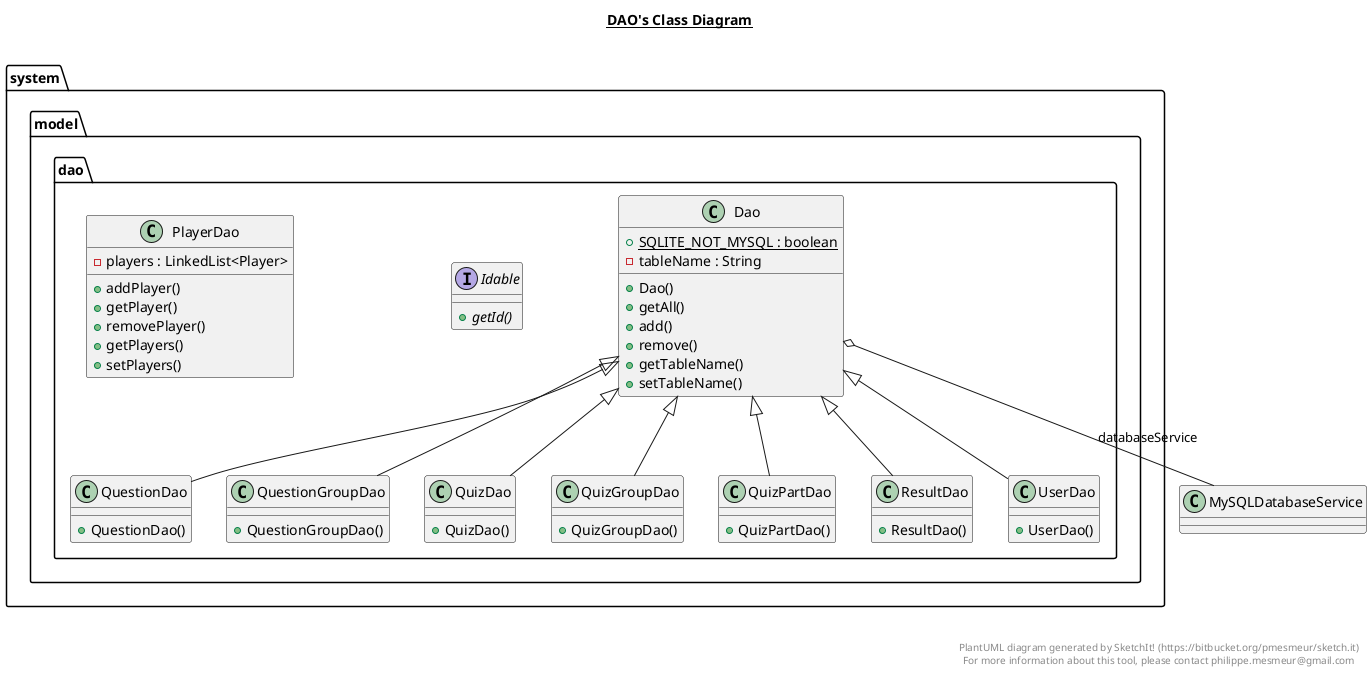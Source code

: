 @startuml

title __DAO's Class Diagram__\n

  package system.model {
    package system.model.dao {
      class Dao {
          {static} + SQLITE_NOT_MYSQL : boolean
          - tableName : String
          + Dao()
          + getAll()
          + add()
          + remove()
          + getTableName()
          + setTableName()
      }
    }
  }
  

  package system.model {
    package system.model.dao {
      interface Idable {
          {abstract} + getId()
      }
    }
  }
  

  package system.model {
    package system.model.dao {
      class PlayerDao {
          - players : LinkedList<Player>
          + addPlayer()
          + getPlayer()
          + removePlayer()
          + getPlayers()
          + setPlayers()
      }
    }
  }
  

  package system.model {
    package system.model.dao {
      class QuestionDao {
          + QuestionDao()
      }
    }
  }
  

  package system.model {
    package system.model.dao {
      class QuestionGroupDao {
          + QuestionGroupDao()
      }
    }
  }
  

  package system.model {
    package system.model.dao {
      class QuizDao {
          + QuizDao()
      }
    }
  }
  

  package system.model {
    package system.model.dao {
      class QuizGroupDao {
          + QuizGroupDao()
      }
    }
  }
  

  package system.model {
    package system.model.dao {
      class QuizPartDao {
          + QuizPartDao()
      }
    }
  }
  

  package system.model {
    package system.model.dao {
      class ResultDao {
          + ResultDao()
      }
    }
  }
  

  package system.model {
    package system.model.dao {
      class UserDao {
          + UserDao()
      }
    }
  }
  

  Dao o-- MySQLDatabaseService : databaseService
  QuestionDao -up-|> Dao
  QuestionGroupDao -up-|> Dao
  QuizDao -up-|> Dao
  QuizGroupDao -up-|> Dao
  QuizPartDao -up-|> Dao
  ResultDao -up-|> Dao
  UserDao -up-|> Dao


right footer


PlantUML diagram generated by SketchIt! (https://bitbucket.org/pmesmeur/sketch.it)
For more information about this tool, please contact philippe.mesmeur@gmail.com
endfooter

@enduml
